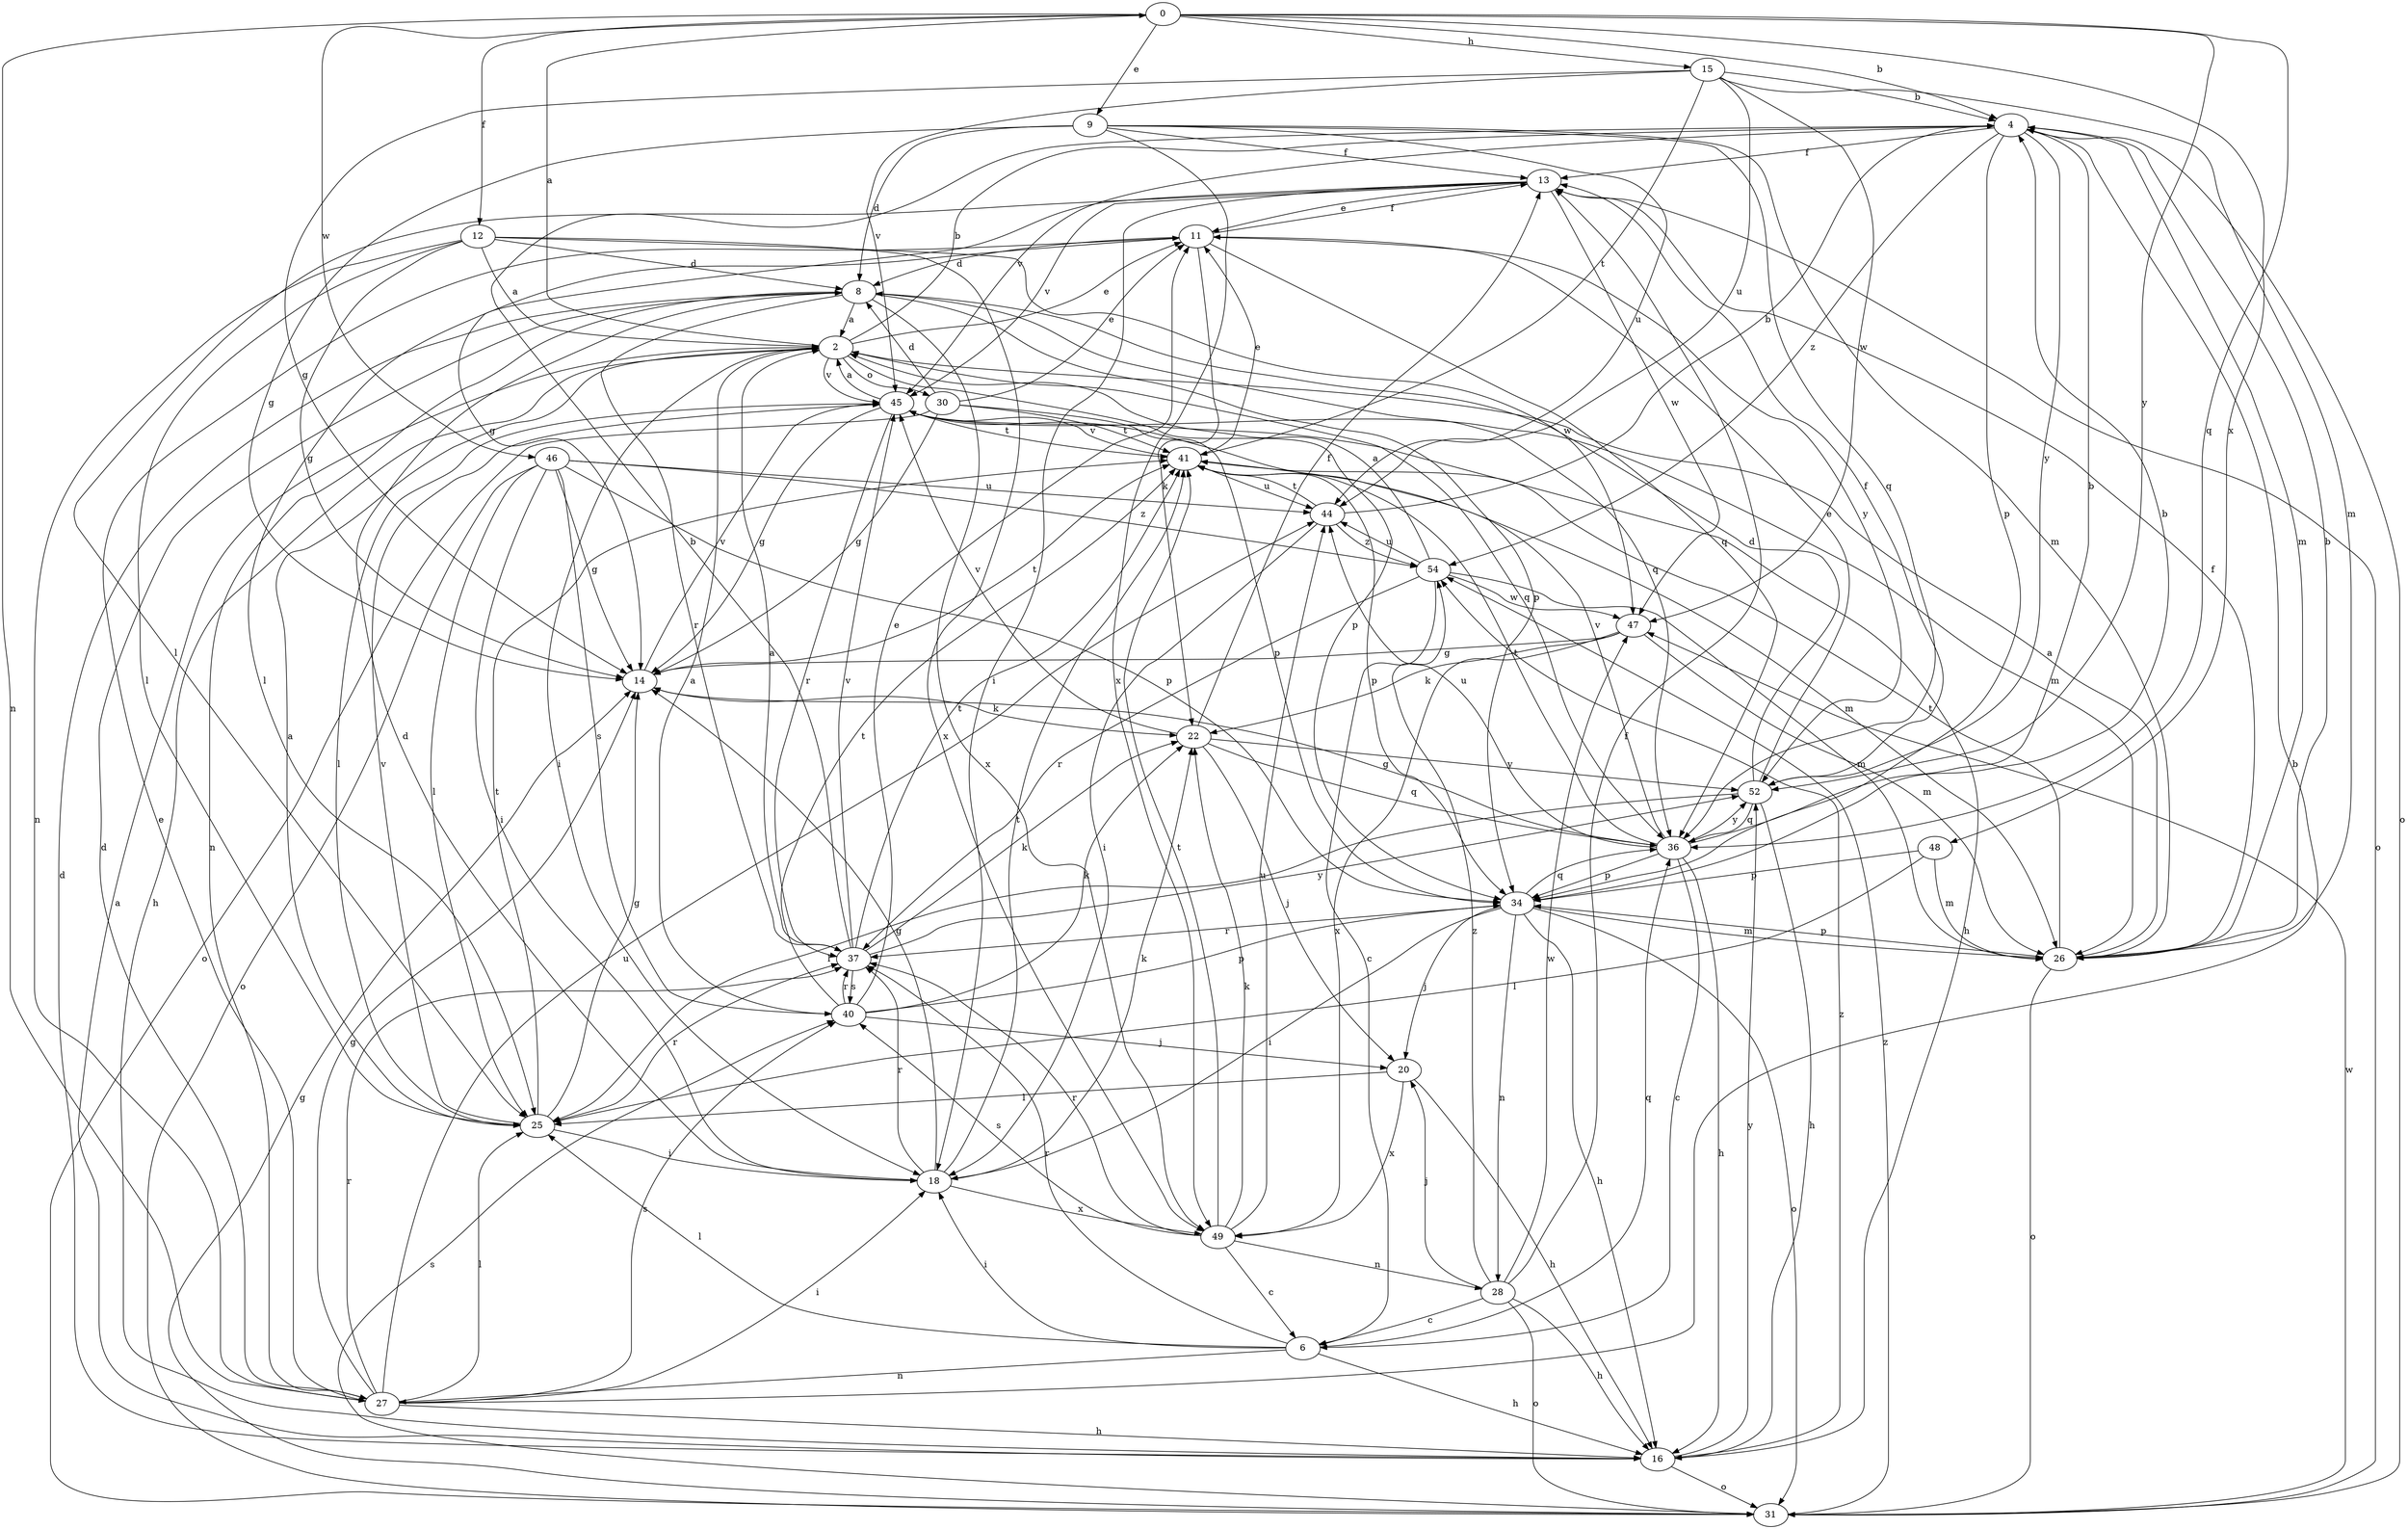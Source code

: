 strict digraph  {
0;
2;
4;
6;
8;
9;
11;
12;
13;
14;
15;
16;
18;
20;
22;
25;
26;
27;
28;
30;
31;
34;
36;
37;
40;
41;
44;
45;
46;
47;
48;
49;
52;
54;
0 -> 4  [label=b];
0 -> 9  [label=e];
0 -> 12  [label=f];
0 -> 15  [label=h];
0 -> 27  [label=n];
0 -> 36  [label=q];
0 -> 46  [label=w];
0 -> 48  [label=x];
0 -> 52  [label=y];
2 -> 0  [label=a];
2 -> 4  [label=b];
2 -> 11  [label=e];
2 -> 16  [label=h];
2 -> 18  [label=i];
2 -> 30  [label=o];
2 -> 34  [label=p];
2 -> 36  [label=q];
2 -> 45  [label=v];
4 -> 13  [label=f];
4 -> 26  [label=m];
4 -> 31  [label=o];
4 -> 34  [label=p];
4 -> 45  [label=v];
4 -> 52  [label=y];
4 -> 54  [label=z];
6 -> 16  [label=h];
6 -> 18  [label=i];
6 -> 25  [label=l];
6 -> 27  [label=n];
6 -> 36  [label=q];
6 -> 37  [label=r];
8 -> 2  [label=a];
8 -> 27  [label=n];
8 -> 34  [label=p];
8 -> 36  [label=q];
8 -> 37  [label=r];
8 -> 49  [label=x];
9 -> 8  [label=d];
9 -> 13  [label=f];
9 -> 14  [label=g];
9 -> 26  [label=m];
9 -> 36  [label=q];
9 -> 44  [label=u];
9 -> 49  [label=x];
11 -> 8  [label=d];
11 -> 13  [label=f];
11 -> 22  [label=k];
11 -> 25  [label=l];
11 -> 36  [label=q];
11 -> 52  [label=y];
12 -> 2  [label=a];
12 -> 8  [label=d];
12 -> 14  [label=g];
12 -> 25  [label=l];
12 -> 27  [label=n];
12 -> 47  [label=w];
12 -> 49  [label=x];
13 -> 11  [label=e];
13 -> 14  [label=g];
13 -> 18  [label=i];
13 -> 25  [label=l];
13 -> 31  [label=o];
13 -> 45  [label=v];
13 -> 47  [label=w];
14 -> 22  [label=k];
14 -> 41  [label=t];
14 -> 45  [label=v];
15 -> 4  [label=b];
15 -> 14  [label=g];
15 -> 26  [label=m];
15 -> 41  [label=t];
15 -> 44  [label=u];
15 -> 45  [label=v];
15 -> 47  [label=w];
16 -> 2  [label=a];
16 -> 8  [label=d];
16 -> 31  [label=o];
16 -> 52  [label=y];
16 -> 54  [label=z];
18 -> 8  [label=d];
18 -> 14  [label=g];
18 -> 22  [label=k];
18 -> 37  [label=r];
18 -> 41  [label=t];
18 -> 49  [label=x];
20 -> 16  [label=h];
20 -> 25  [label=l];
20 -> 49  [label=x];
22 -> 13  [label=f];
22 -> 20  [label=j];
22 -> 36  [label=q];
22 -> 45  [label=v];
22 -> 52  [label=y];
25 -> 2  [label=a];
25 -> 14  [label=g];
25 -> 18  [label=i];
25 -> 37  [label=r];
25 -> 41  [label=t];
25 -> 45  [label=v];
26 -> 2  [label=a];
26 -> 4  [label=b];
26 -> 13  [label=f];
26 -> 31  [label=o];
26 -> 34  [label=p];
26 -> 41  [label=t];
27 -> 4  [label=b];
27 -> 8  [label=d];
27 -> 11  [label=e];
27 -> 14  [label=g];
27 -> 16  [label=h];
27 -> 18  [label=i];
27 -> 25  [label=l];
27 -> 37  [label=r];
27 -> 40  [label=s];
27 -> 44  [label=u];
28 -> 6  [label=c];
28 -> 13  [label=f];
28 -> 16  [label=h];
28 -> 20  [label=j];
28 -> 31  [label=o];
28 -> 47  [label=w];
28 -> 54  [label=z];
30 -> 8  [label=d];
30 -> 11  [label=e];
30 -> 14  [label=g];
30 -> 31  [label=o];
30 -> 34  [label=p];
30 -> 41  [label=t];
31 -> 14  [label=g];
31 -> 40  [label=s];
31 -> 47  [label=w];
31 -> 54  [label=z];
34 -> 4  [label=b];
34 -> 16  [label=h];
34 -> 18  [label=i];
34 -> 20  [label=j];
34 -> 26  [label=m];
34 -> 28  [label=n];
34 -> 31  [label=o];
34 -> 36  [label=q];
34 -> 37  [label=r];
36 -> 4  [label=b];
36 -> 6  [label=c];
36 -> 14  [label=g];
36 -> 16  [label=h];
36 -> 34  [label=p];
36 -> 41  [label=t];
36 -> 44  [label=u];
36 -> 45  [label=v];
36 -> 52  [label=y];
37 -> 2  [label=a];
37 -> 4  [label=b];
37 -> 22  [label=k];
37 -> 40  [label=s];
37 -> 41  [label=t];
37 -> 45  [label=v];
37 -> 52  [label=y];
40 -> 2  [label=a];
40 -> 11  [label=e];
40 -> 20  [label=j];
40 -> 22  [label=k];
40 -> 34  [label=p];
40 -> 37  [label=r];
40 -> 41  [label=t];
41 -> 11  [label=e];
41 -> 26  [label=m];
41 -> 34  [label=p];
41 -> 44  [label=u];
41 -> 45  [label=v];
44 -> 4  [label=b];
44 -> 18  [label=i];
44 -> 41  [label=t];
44 -> 54  [label=z];
45 -> 2  [label=a];
45 -> 14  [label=g];
45 -> 16  [label=h];
45 -> 25  [label=l];
45 -> 26  [label=m];
45 -> 37  [label=r];
45 -> 41  [label=t];
46 -> 14  [label=g];
46 -> 18  [label=i];
46 -> 25  [label=l];
46 -> 31  [label=o];
46 -> 34  [label=p];
46 -> 40  [label=s];
46 -> 44  [label=u];
46 -> 54  [label=z];
47 -> 14  [label=g];
47 -> 22  [label=k];
47 -> 26  [label=m];
47 -> 49  [label=x];
48 -> 25  [label=l];
48 -> 26  [label=m];
48 -> 34  [label=p];
49 -> 6  [label=c];
49 -> 22  [label=k];
49 -> 28  [label=n];
49 -> 37  [label=r];
49 -> 40  [label=s];
49 -> 41  [label=t];
49 -> 44  [label=u];
52 -> 8  [label=d];
52 -> 11  [label=e];
52 -> 13  [label=f];
52 -> 16  [label=h];
52 -> 25  [label=l];
52 -> 36  [label=q];
54 -> 2  [label=a];
54 -> 6  [label=c];
54 -> 26  [label=m];
54 -> 37  [label=r];
54 -> 44  [label=u];
54 -> 47  [label=w];
}
